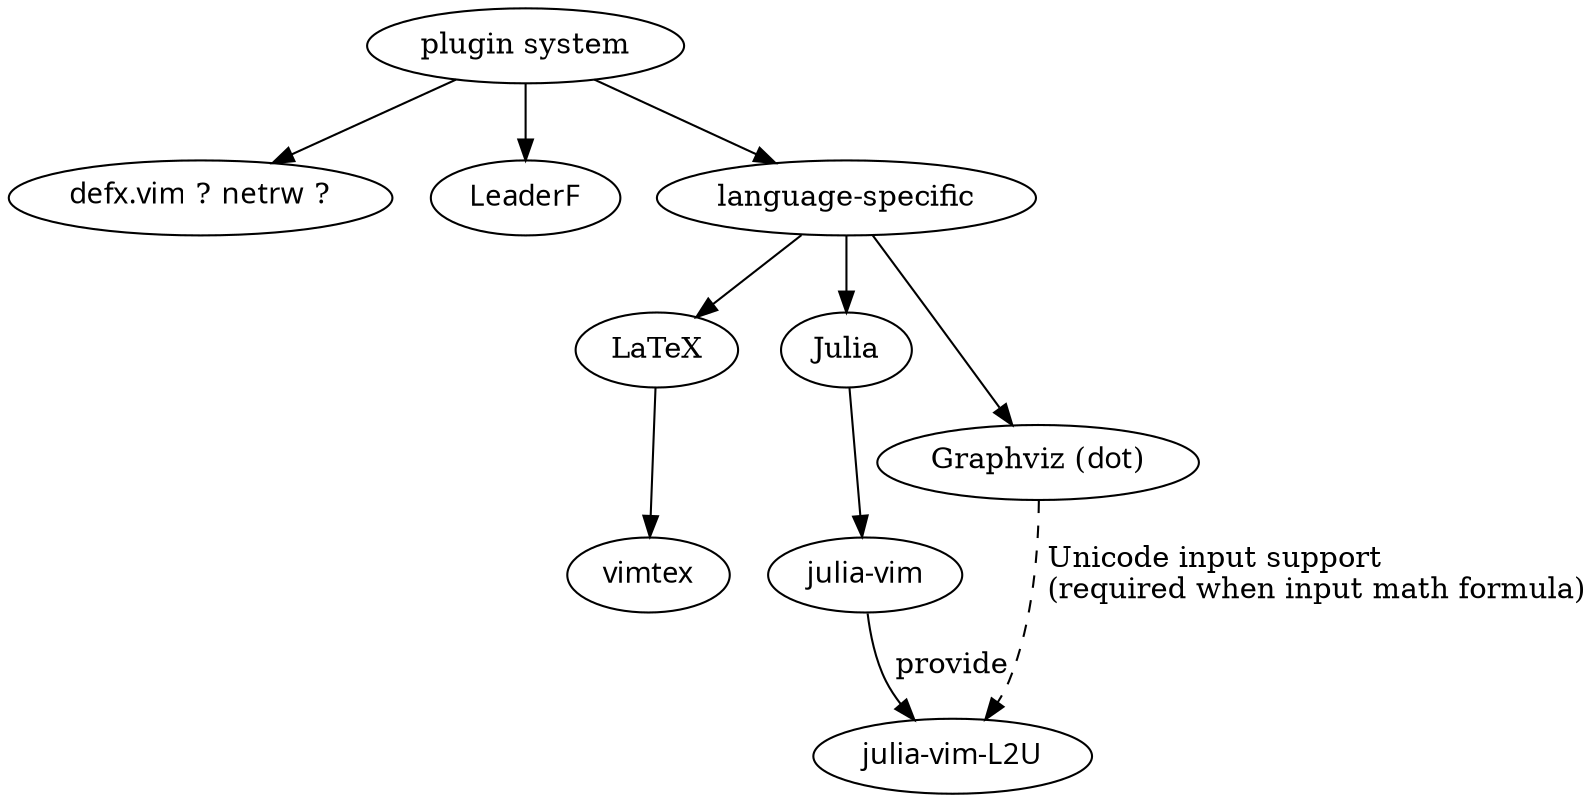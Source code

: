 digraph G
{

plugin_sys [label="plugin system"];
plugin_sys -> filetree;
plugin_sys -> fuzzy_search;
plugin_sys -> language

filetree [label = <<FONT FACE='MesloLGS NF'>defx.vim</FONT> ? <FONT FACE='MesloLGS NF'>netrw</FONT> ?>];
fuzzy_search [label = <<FONT FACE='MesloLGS NF'>LeaderF</FONT>>];

language [label = <language-specific>];
language -> tex;
language -> julia;
language -> graphviz;

tex [label = <LaTeX>];
tex -> vimtex;

vimtex[label = <<FONT FACE='MesloLGS NF'>vimtex</FONT>>];

julia [label = <Julia>];
julia -> julia_vim;

julia_vim [label = <<FONT FACE='MesloLGS NF'>julia-vim</FONT>>];
julia_vim -> L2U [label = < provide>];

L2U [label = <<FONT FACE='MesloLGS NF'>julia-vim-L2U</FONT>>];

graphviz [label = <Graphviz (<FONT FACE='MesloLGS NF'>dot</FONT>)>];
graphviz -> L2U
[
  label = < Unicode input support<br align="left"/> (required when input math formula)>,
  style = dashed
];

}
